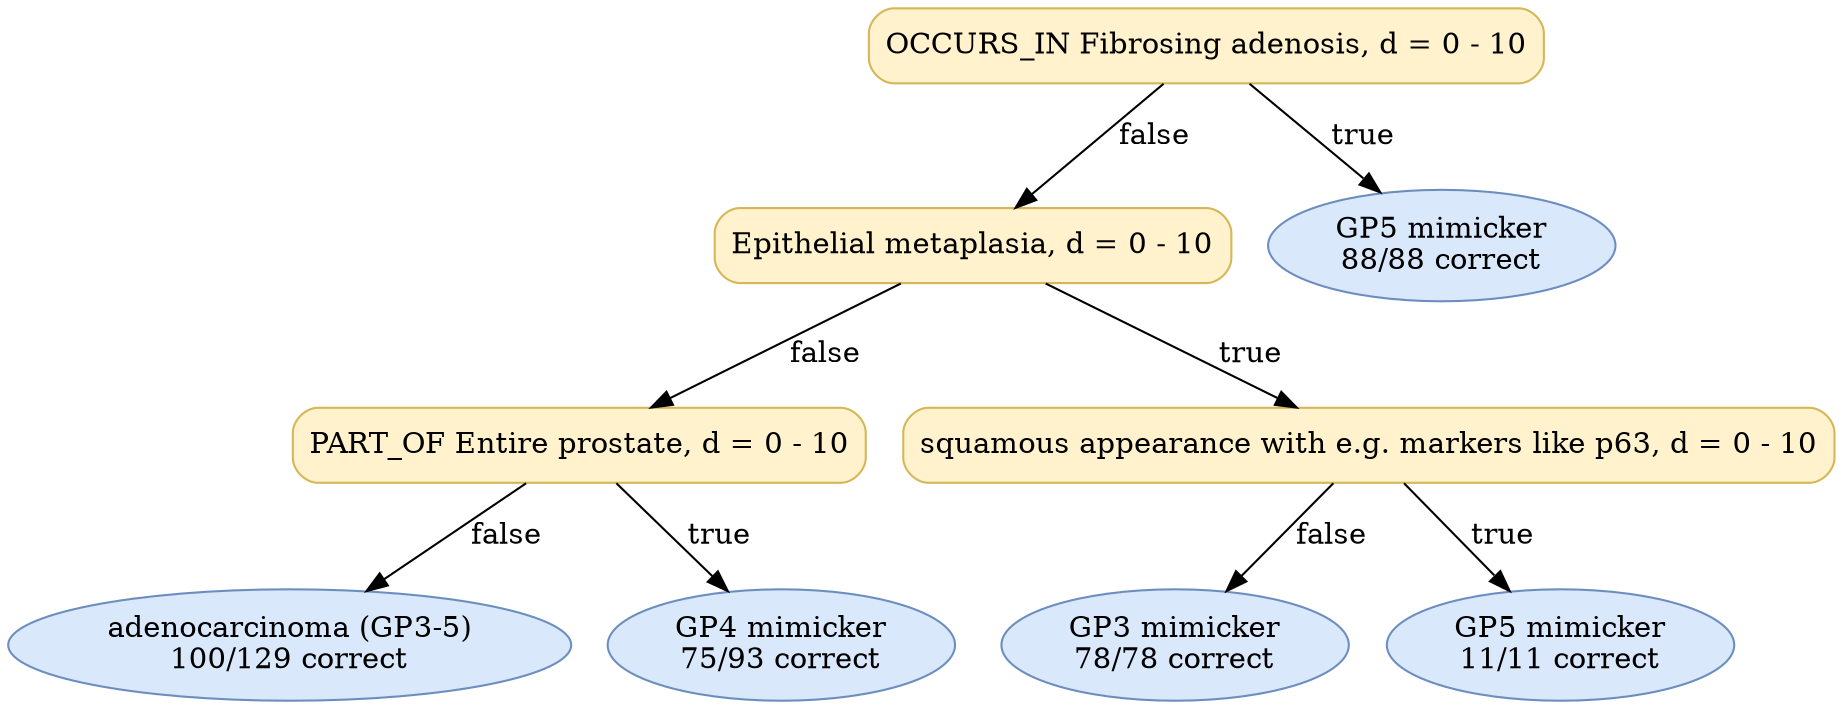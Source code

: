 digraph "DT" {
fontname="Times-Roman";
label="";
node [fontname="Times-Roman"];
Node1 [color="#D6B656", fillcolor="#FFF2CC", label="OCCURS_IN Fibrosing adenosis, d = 0 - 10", shape="box", style="rounded,filled"];
Node2 [color="#D6B656", fillcolor="#FFF2CC", label="Epithelial metaplasia, d = 0 - 10", shape="box", style="rounded,filled"];
Node3 [color="#D6B656", fillcolor="#FFF2CC", label="PART_OF Entire prostate, d = 0 - 10", shape="box", style="rounded,filled"];
Node4 [color="#6C8EBF", fillcolor="#DAE8FC", label=<adenocarcinoma (GP3-5)<br/>100/129 correct>, shape="ellipse", style="rounded,filled"];
Node5 [color="#6C8EBF", fillcolor="#DAE8FC", label=<GP4 mimicker<br/>75/93 correct>, shape="ellipse", style="rounded,filled"];
Node6 [color="#D6B656", fillcolor="#FFF2CC", label="squamous appearance with e.g. markers like p63, d = 0 - 10", shape="box", style="rounded,filled"];
Node7 [color="#6C8EBF", fillcolor="#DAE8FC", label=<GP3 mimicker<br/>78/78 correct>, shape="ellipse", style="rounded,filled"];
Node8 [color="#6C8EBF", fillcolor="#DAE8FC", label=<GP5 mimicker<br/>11/11 correct>, shape="ellipse", style="rounded,filled"];
Node9 [color="#6C8EBF", fillcolor="#DAE8FC", label=<GP5 mimicker<br/>88/88 correct>, shape="ellipse", style="rounded,filled"];
Node1 -> Node2  [key=0, label="false"];
Node1 -> Node9  [key=0, label="true"];
Node2 -> Node3  [key=0, label="false"];
Node2 -> Node6  [key=0, label="true"];
Node3 -> Node4  [key=0, label="false"];
Node3 -> Node5  [key=0, label="true"];
Node6 -> Node7  [key=0, label="false"];
Node6 -> Node8  [key=0, label="true"];
}
